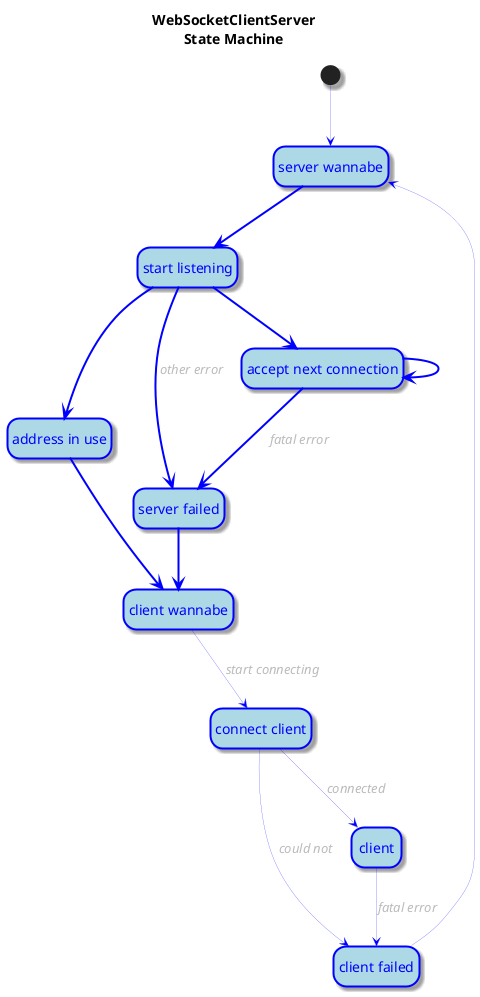 @startuml
hide empty description
skinparam shadowing true
skinparam ArrowFontColor #bbb
skinparam ArrowFontStyle italic
skinparam ArrowColor blue
skinparam ArrowThickness 0.2
skinparam StateFontColor blue
skinparam StateBackgroundColor lightblue
skinparam StateBorderColor blue
skinparam StateBorderThickness 2
title "WebSocketClientServer\nState Machine"
state "server wannabe" as server_wannabe
state "start listening" as start_listening
state "accept next connection" as accept_next_connection
state "address in use" as address_in_use
state "server failed" as server_failed
state "client wannabe" as client_wannabe
state "connect client" as connect_client
state "client" as client
state "client failed" as client_failed
[*] --> server_wannabe
server_wannabe -[thickness=2]-> start_listening
start_listening -[thickness=2]-> address_in_use
start_listening -[thickness=2]-> accept_next_connection
start_listening -[thickness=2]-> server_failed: other error
accept_next_connection -[thickness=2]-> accept_next_connection
accept_next_connection -[thickness=2]-> server_failed: fatal error
address_in_use -[thickness=2]-> client_wannabe
server_failed -[thickness=2]-> client_wannabe
client_wannabe --> connect_client: start connecting
connect_client --> client: connected
connect_client --> client_failed: could not
client --> client_failed: fatal error
client_failed --> server_wannabe
@enduml